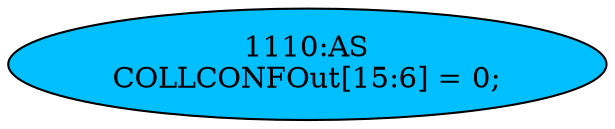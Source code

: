 strict digraph "" {
	node [label="\N"];
	"1110:AS"	 [ast="<pyverilog.vparser.ast.Assign object at 0x7fbdee048390>",
		def_var="['COLLCONFOut']",
		fillcolor=deepskyblue,
		label="1110:AS
COLLCONFOut[15:6] = 0;",
		statements="[]",
		style=filled,
		typ=Assign,
		use_var="[]"];
}
